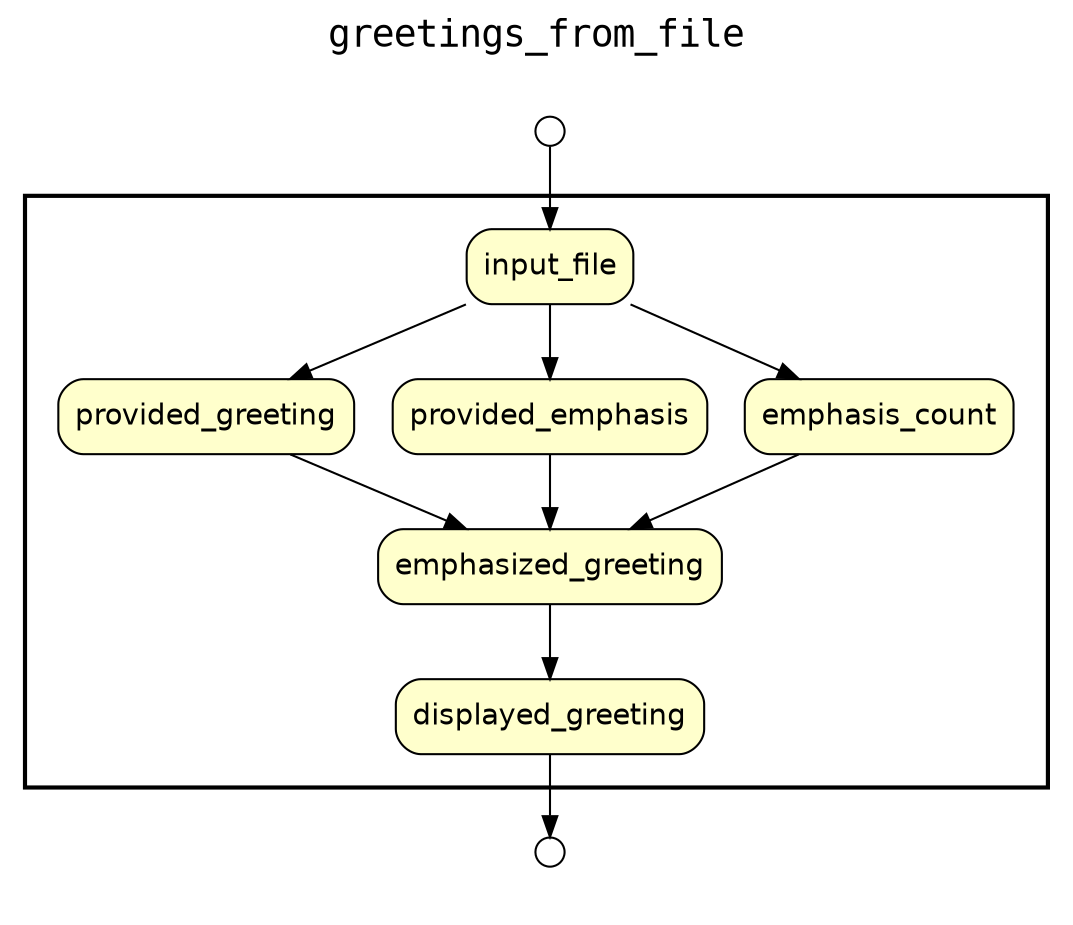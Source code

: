 
digraph yw_data_view {
rankdir=TB
fontname=Courier; fontsize=18; labelloc=t
label="greetings_from_file"
subgraph cluster_workflow { label=""; color=black; penwidth=2
subgraph cluster_workflow_inner { label=""; color=white
node[shape=box style="rounded,filled" fillcolor="#FFFFCC" peripheries=1 fontname=Helvetica]
input_file
provided_greeting
provided_emphasis
emphasis_count
emphasized_greeting
displayed_greeting
node[shape=box style="rounded,filled" fillcolor="#FFFFFF" peripheries=1 fontname=Helvetica]
}}
subgraph cluster_inflows { label=""; color=white; penwidth=2
subgraph cluster_inflows_inner { label=""; color=white
node[shape=circle fillcolor="#FFFFFF" peripheries=1 width=0.2]
input_file_inflow [label=""]
}}
subgraph cluster_outflows { label=""; color=white; penwidth=2
subgraph cluster_outflows_inner { label=""; color=white
node[shape=circle fillcolor="#FFFFFF" peripheries=1 width=0.2]
displayed_greeting_outflow [label=""]
}}
input_file -> provided_greeting
input_file -> provided_emphasis
input_file -> emphasis_count
provided_greeting -> emphasized_greeting
provided_emphasis -> emphasized_greeting
emphasis_count -> emphasized_greeting
emphasized_greeting -> displayed_greeting
input_file_inflow -> input_file
displayed_greeting -> displayed_greeting_outflow
}

